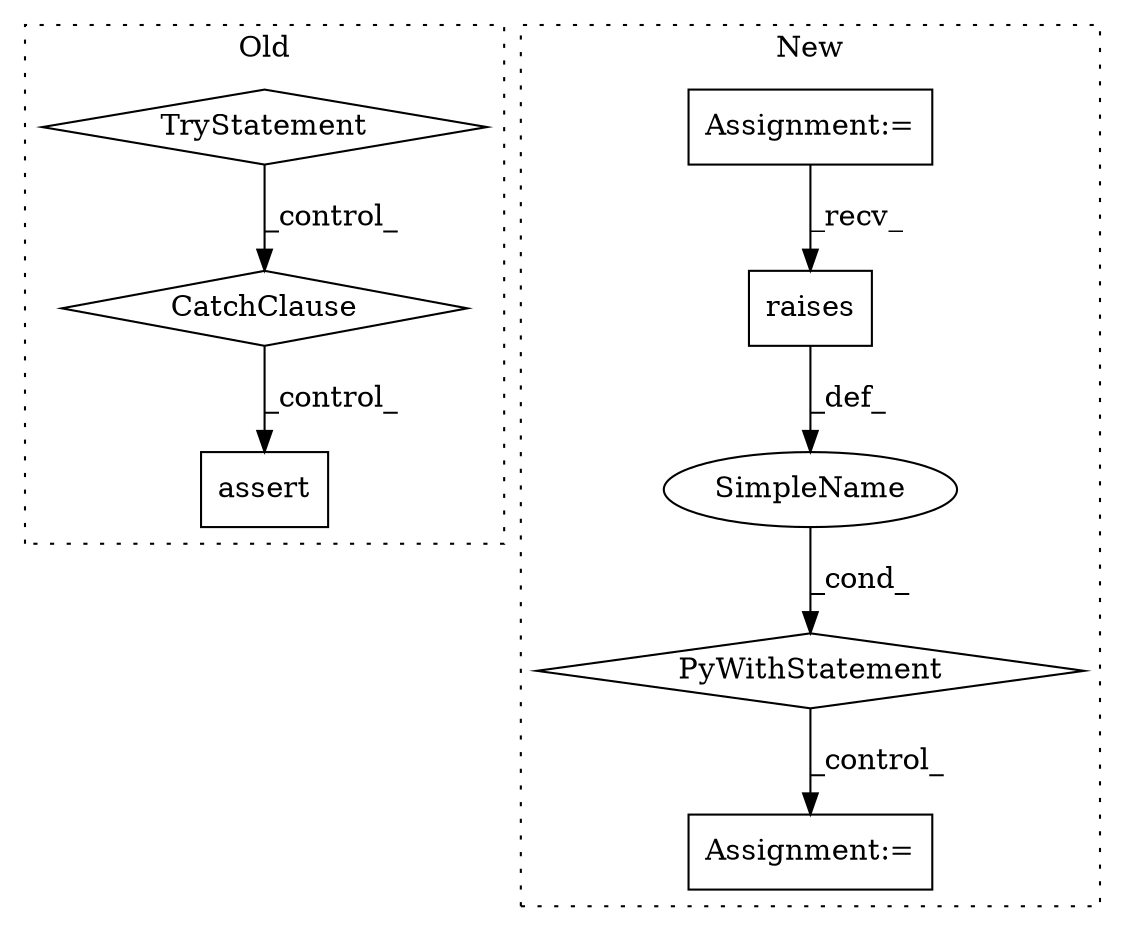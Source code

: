 digraph G {
subgraph cluster0 {
1 [label="CatchClause" a="12" s="2460,2484" l="11,2" shape="diamond"];
3 [label="TryStatement" a="54" s="2421" l="4" shape="diamond"];
6 [label="assert" a="6" s="2494" l="7" shape="box"];
label = "Old";
style="dotted";
}
subgraph cluster1 {
2 [label="raises" a="32" s="2523,2539" l="7,1" shape="box"];
4 [label="PyWithStatement" a="104" s="2506,2540" l="10,2" shape="diamond"];
5 [label="Assignment:=" a="7" s="2038" l="6" shape="box"];
7 [label="SimpleName" a="42" s="" l="" shape="ellipse"];
8 [label="Assignment:=" a="7" s="2554" l="7" shape="box"];
label = "New";
style="dotted";
}
1 -> 6 [label="_control_"];
2 -> 7 [label="_def_"];
3 -> 1 [label="_control_"];
4 -> 8 [label="_control_"];
5 -> 2 [label="_recv_"];
7 -> 4 [label="_cond_"];
}